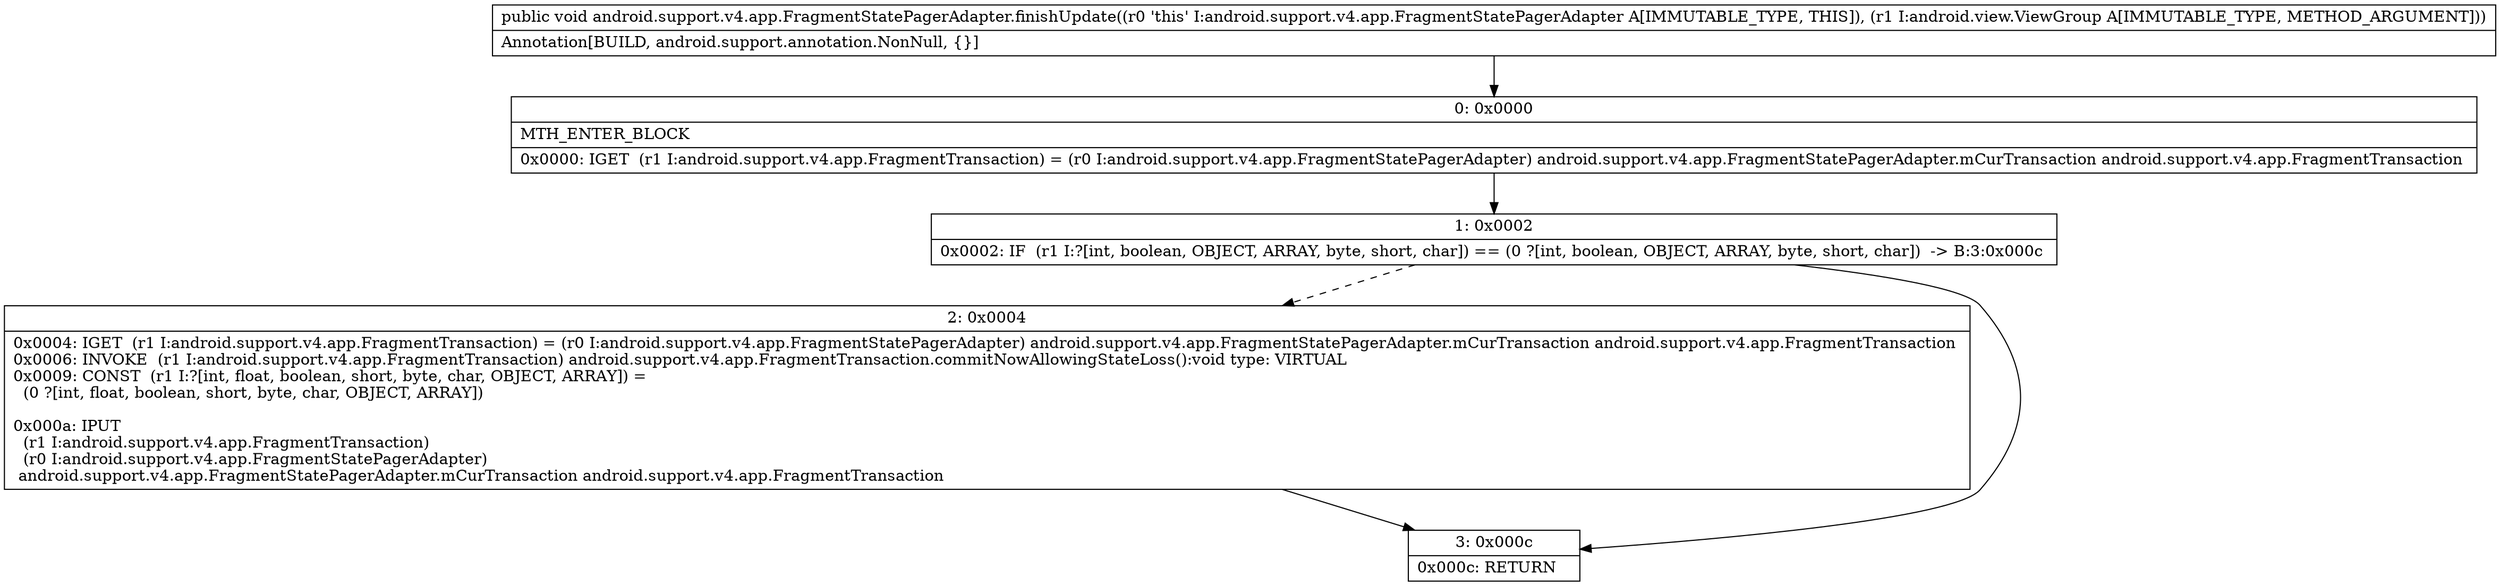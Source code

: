 digraph "CFG forandroid.support.v4.app.FragmentStatePagerAdapter.finishUpdate(Landroid\/view\/ViewGroup;)V" {
Node_0 [shape=record,label="{0\:\ 0x0000|MTH_ENTER_BLOCK\l|0x0000: IGET  (r1 I:android.support.v4.app.FragmentTransaction) = (r0 I:android.support.v4.app.FragmentStatePagerAdapter) android.support.v4.app.FragmentStatePagerAdapter.mCurTransaction android.support.v4.app.FragmentTransaction \l}"];
Node_1 [shape=record,label="{1\:\ 0x0002|0x0002: IF  (r1 I:?[int, boolean, OBJECT, ARRAY, byte, short, char]) == (0 ?[int, boolean, OBJECT, ARRAY, byte, short, char])  \-\> B:3:0x000c \l}"];
Node_2 [shape=record,label="{2\:\ 0x0004|0x0004: IGET  (r1 I:android.support.v4.app.FragmentTransaction) = (r0 I:android.support.v4.app.FragmentStatePagerAdapter) android.support.v4.app.FragmentStatePagerAdapter.mCurTransaction android.support.v4.app.FragmentTransaction \l0x0006: INVOKE  (r1 I:android.support.v4.app.FragmentTransaction) android.support.v4.app.FragmentTransaction.commitNowAllowingStateLoss():void type: VIRTUAL \l0x0009: CONST  (r1 I:?[int, float, boolean, short, byte, char, OBJECT, ARRAY]) = \l  (0 ?[int, float, boolean, short, byte, char, OBJECT, ARRAY])\l \l0x000a: IPUT  \l  (r1 I:android.support.v4.app.FragmentTransaction)\l  (r0 I:android.support.v4.app.FragmentStatePagerAdapter)\l android.support.v4.app.FragmentStatePagerAdapter.mCurTransaction android.support.v4.app.FragmentTransaction \l}"];
Node_3 [shape=record,label="{3\:\ 0x000c|0x000c: RETURN   \l}"];
MethodNode[shape=record,label="{public void android.support.v4.app.FragmentStatePagerAdapter.finishUpdate((r0 'this' I:android.support.v4.app.FragmentStatePagerAdapter A[IMMUTABLE_TYPE, THIS]), (r1 I:android.view.ViewGroup A[IMMUTABLE_TYPE, METHOD_ARGUMENT]))  | Annotation[BUILD, android.support.annotation.NonNull, \{\}]\l}"];
MethodNode -> Node_0;
Node_0 -> Node_1;
Node_1 -> Node_2[style=dashed];
Node_1 -> Node_3;
Node_2 -> Node_3;
}

